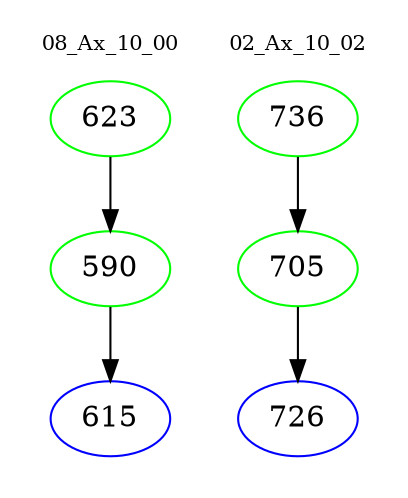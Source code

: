 digraph{
subgraph cluster_0 {
color = white
label = "08_Ax_10_00";
fontsize=10;
T0_623 [label="623", color="green"]
T0_623 -> T0_590 [color="black"]
T0_590 [label="590", color="green"]
T0_590 -> T0_615 [color="black"]
T0_615 [label="615", color="blue"]
}
subgraph cluster_1 {
color = white
label = "02_Ax_10_02";
fontsize=10;
T1_736 [label="736", color="green"]
T1_736 -> T1_705 [color="black"]
T1_705 [label="705", color="green"]
T1_705 -> T1_726 [color="black"]
T1_726 [label="726", color="blue"]
}
}
